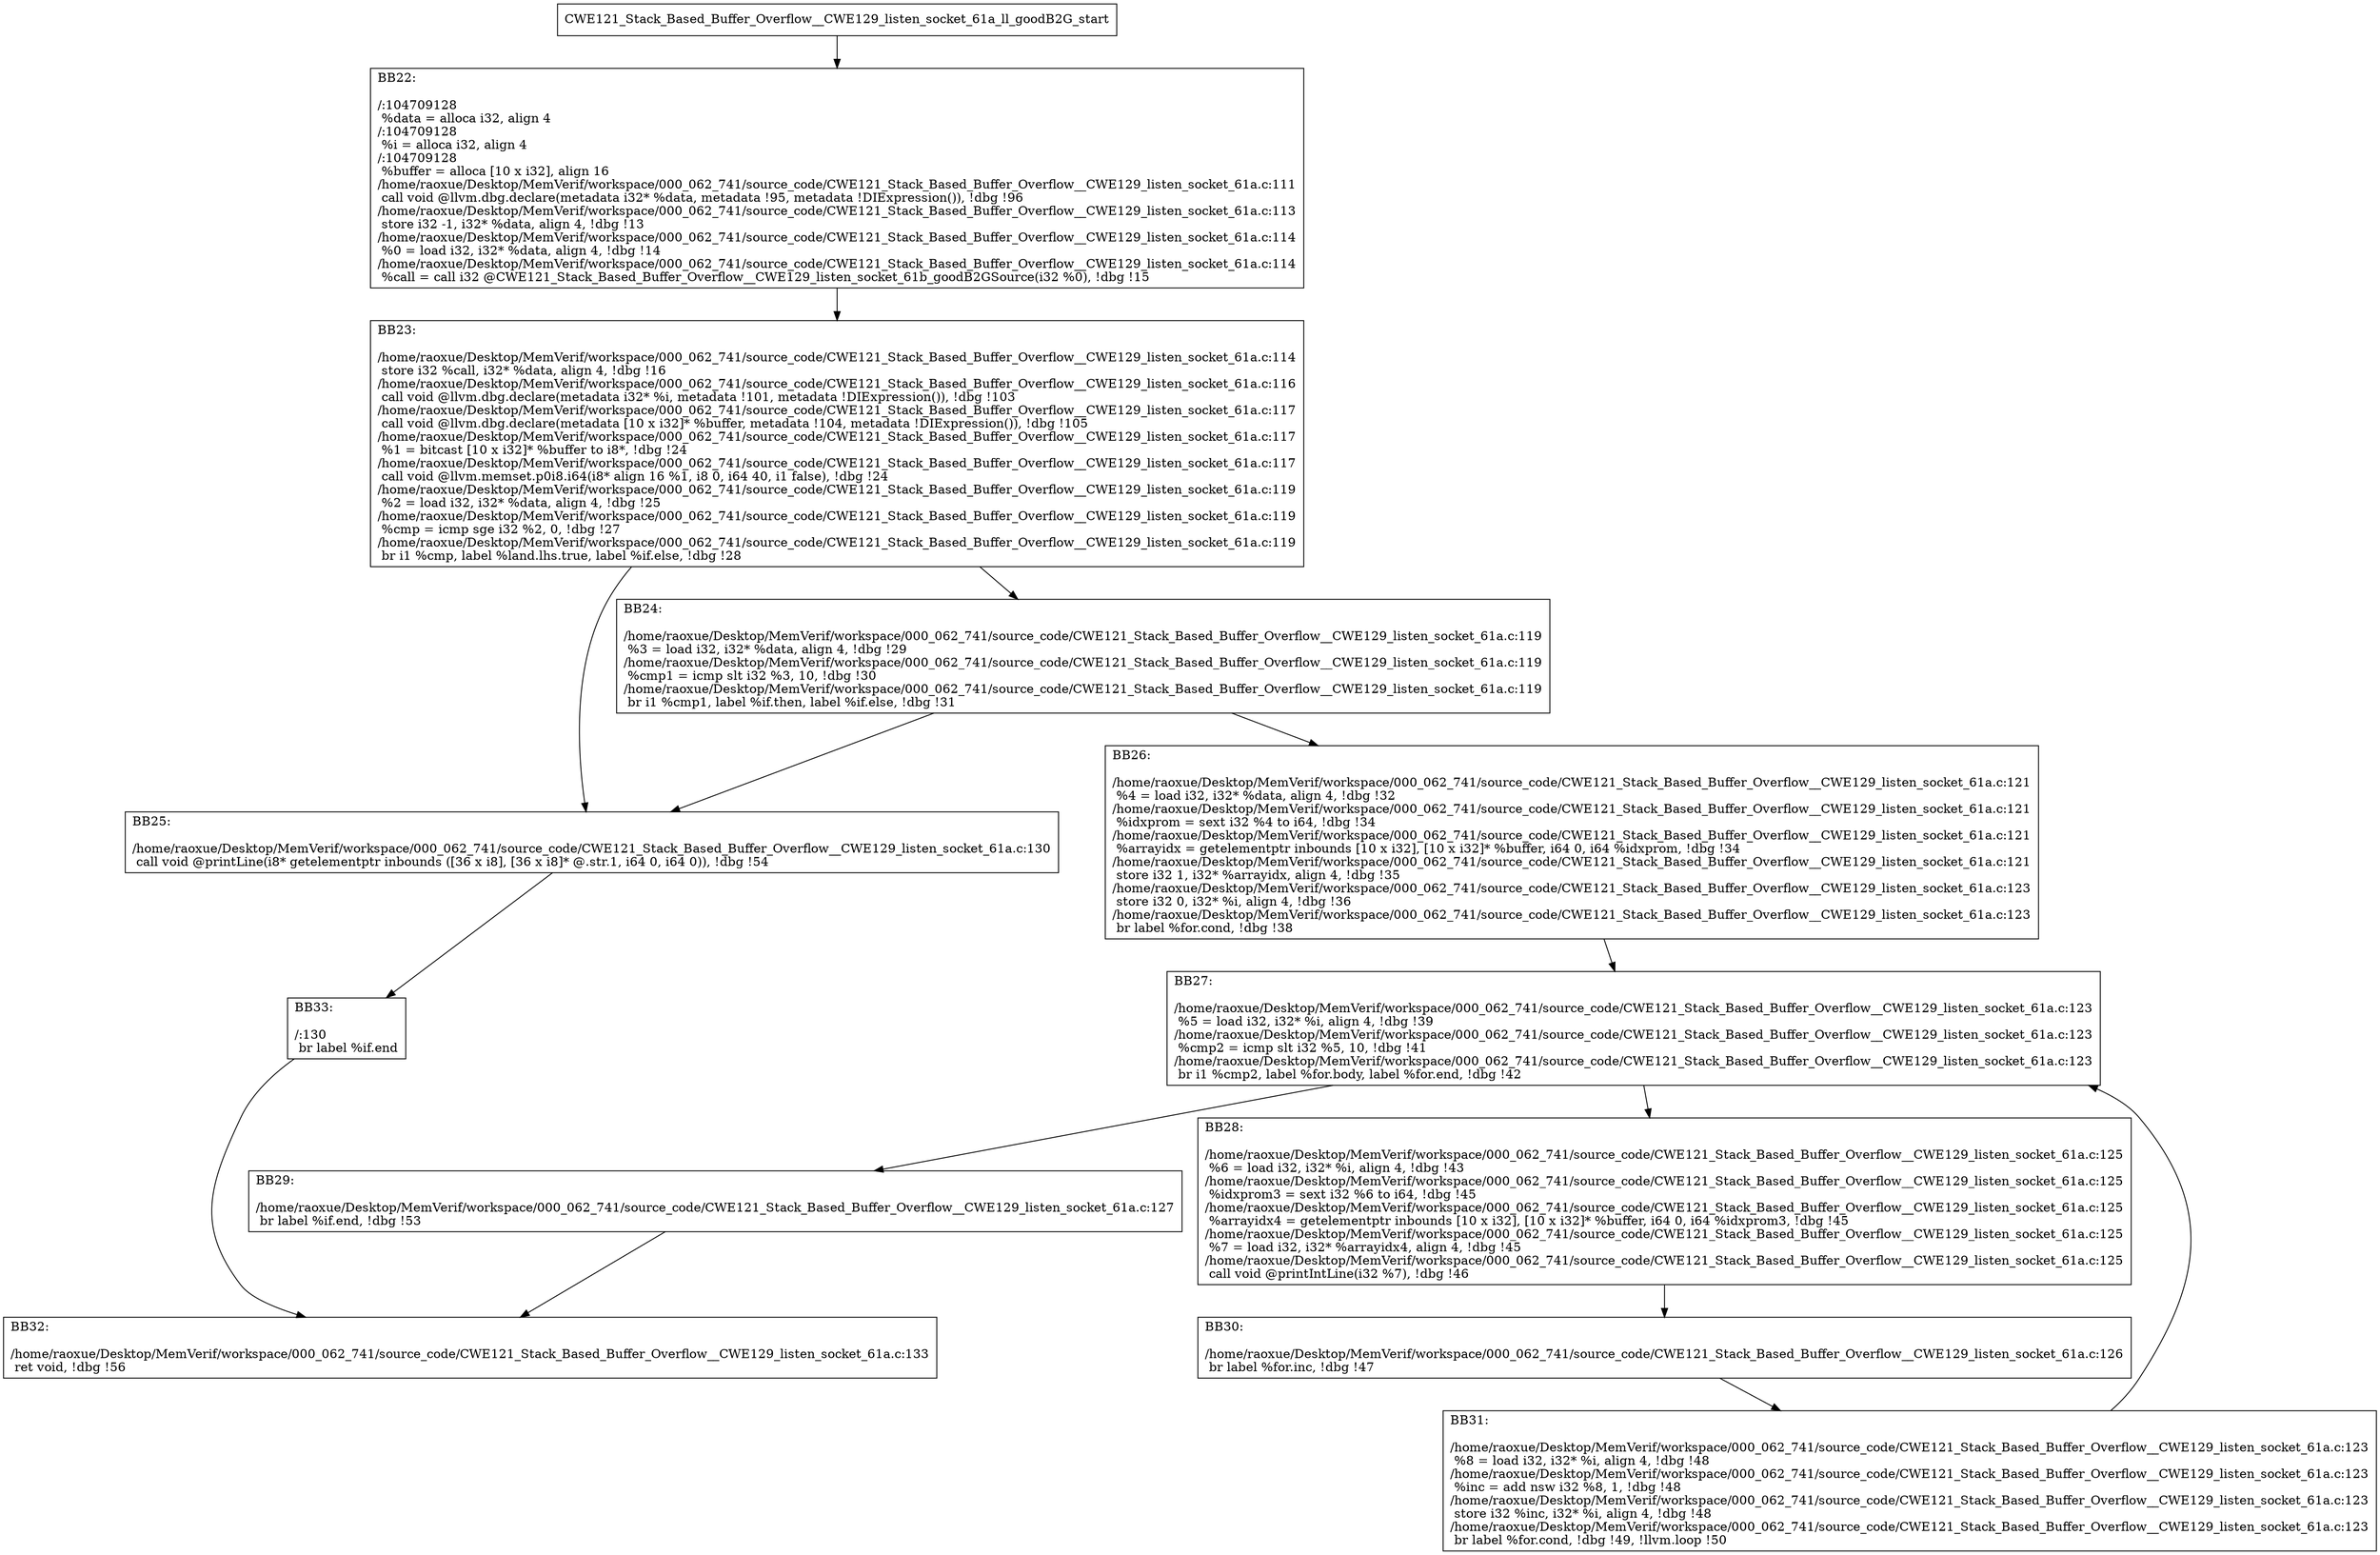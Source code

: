 digraph "CFG for'CWE121_Stack_Based_Buffer_Overflow__CWE129_listen_socket_61a_ll_goodB2G' function" {
	BBCWE121_Stack_Based_Buffer_Overflow__CWE129_listen_socket_61a_ll_goodB2G_start[shape=record,label="{CWE121_Stack_Based_Buffer_Overflow__CWE129_listen_socket_61a_ll_goodB2G_start}"];
	BBCWE121_Stack_Based_Buffer_Overflow__CWE129_listen_socket_61a_ll_goodB2G_start-> CWE121_Stack_Based_Buffer_Overflow__CWE129_listen_socket_61a_ll_goodB2GBB22;
	CWE121_Stack_Based_Buffer_Overflow__CWE129_listen_socket_61a_ll_goodB2GBB22 [shape=record, label="{BB22:\l\l/:104709128\l
  %data = alloca i32, align 4\l
/:104709128\l
  %i = alloca i32, align 4\l
/:104709128\l
  %buffer = alloca [10 x i32], align 16\l
/home/raoxue/Desktop/MemVerif/workspace/000_062_741/source_code/CWE121_Stack_Based_Buffer_Overflow__CWE129_listen_socket_61a.c:111\l
  call void @llvm.dbg.declare(metadata i32* %data, metadata !95, metadata !DIExpression()), !dbg !96\l
/home/raoxue/Desktop/MemVerif/workspace/000_062_741/source_code/CWE121_Stack_Based_Buffer_Overflow__CWE129_listen_socket_61a.c:113\l
  store i32 -1, i32* %data, align 4, !dbg !13\l
/home/raoxue/Desktop/MemVerif/workspace/000_062_741/source_code/CWE121_Stack_Based_Buffer_Overflow__CWE129_listen_socket_61a.c:114\l
  %0 = load i32, i32* %data, align 4, !dbg !14\l
/home/raoxue/Desktop/MemVerif/workspace/000_062_741/source_code/CWE121_Stack_Based_Buffer_Overflow__CWE129_listen_socket_61a.c:114\l
  %call = call i32 @CWE121_Stack_Based_Buffer_Overflow__CWE129_listen_socket_61b_goodB2GSource(i32 %0), !dbg !15\l
}"];
	CWE121_Stack_Based_Buffer_Overflow__CWE129_listen_socket_61a_ll_goodB2GBB22-> CWE121_Stack_Based_Buffer_Overflow__CWE129_listen_socket_61a_ll_goodB2GBB23;
	CWE121_Stack_Based_Buffer_Overflow__CWE129_listen_socket_61a_ll_goodB2GBB23 [shape=record, label="{BB23:\l\l/home/raoxue/Desktop/MemVerif/workspace/000_062_741/source_code/CWE121_Stack_Based_Buffer_Overflow__CWE129_listen_socket_61a.c:114\l
  store i32 %call, i32* %data, align 4, !dbg !16\l
/home/raoxue/Desktop/MemVerif/workspace/000_062_741/source_code/CWE121_Stack_Based_Buffer_Overflow__CWE129_listen_socket_61a.c:116\l
  call void @llvm.dbg.declare(metadata i32* %i, metadata !101, metadata !DIExpression()), !dbg !103\l
/home/raoxue/Desktop/MemVerif/workspace/000_062_741/source_code/CWE121_Stack_Based_Buffer_Overflow__CWE129_listen_socket_61a.c:117\l
  call void @llvm.dbg.declare(metadata [10 x i32]* %buffer, metadata !104, metadata !DIExpression()), !dbg !105\l
/home/raoxue/Desktop/MemVerif/workspace/000_062_741/source_code/CWE121_Stack_Based_Buffer_Overflow__CWE129_listen_socket_61a.c:117\l
  %1 = bitcast [10 x i32]* %buffer to i8*, !dbg !24\l
/home/raoxue/Desktop/MemVerif/workspace/000_062_741/source_code/CWE121_Stack_Based_Buffer_Overflow__CWE129_listen_socket_61a.c:117\l
  call void @llvm.memset.p0i8.i64(i8* align 16 %1, i8 0, i64 40, i1 false), !dbg !24\l
/home/raoxue/Desktop/MemVerif/workspace/000_062_741/source_code/CWE121_Stack_Based_Buffer_Overflow__CWE129_listen_socket_61a.c:119\l
  %2 = load i32, i32* %data, align 4, !dbg !25\l
/home/raoxue/Desktop/MemVerif/workspace/000_062_741/source_code/CWE121_Stack_Based_Buffer_Overflow__CWE129_listen_socket_61a.c:119\l
  %cmp = icmp sge i32 %2, 0, !dbg !27\l
/home/raoxue/Desktop/MemVerif/workspace/000_062_741/source_code/CWE121_Stack_Based_Buffer_Overflow__CWE129_listen_socket_61a.c:119\l
  br i1 %cmp, label %land.lhs.true, label %if.else, !dbg !28\l
}"];
	CWE121_Stack_Based_Buffer_Overflow__CWE129_listen_socket_61a_ll_goodB2GBB23-> CWE121_Stack_Based_Buffer_Overflow__CWE129_listen_socket_61a_ll_goodB2GBB24;
	CWE121_Stack_Based_Buffer_Overflow__CWE129_listen_socket_61a_ll_goodB2GBB23-> CWE121_Stack_Based_Buffer_Overflow__CWE129_listen_socket_61a_ll_goodB2GBB25;
	CWE121_Stack_Based_Buffer_Overflow__CWE129_listen_socket_61a_ll_goodB2GBB24 [shape=record, label="{BB24:\l\l/home/raoxue/Desktop/MemVerif/workspace/000_062_741/source_code/CWE121_Stack_Based_Buffer_Overflow__CWE129_listen_socket_61a.c:119\l
  %3 = load i32, i32* %data, align 4, !dbg !29\l
/home/raoxue/Desktop/MemVerif/workspace/000_062_741/source_code/CWE121_Stack_Based_Buffer_Overflow__CWE129_listen_socket_61a.c:119\l
  %cmp1 = icmp slt i32 %3, 10, !dbg !30\l
/home/raoxue/Desktop/MemVerif/workspace/000_062_741/source_code/CWE121_Stack_Based_Buffer_Overflow__CWE129_listen_socket_61a.c:119\l
  br i1 %cmp1, label %if.then, label %if.else, !dbg !31\l
}"];
	CWE121_Stack_Based_Buffer_Overflow__CWE129_listen_socket_61a_ll_goodB2GBB24-> CWE121_Stack_Based_Buffer_Overflow__CWE129_listen_socket_61a_ll_goodB2GBB26;
	CWE121_Stack_Based_Buffer_Overflow__CWE129_listen_socket_61a_ll_goodB2GBB24-> CWE121_Stack_Based_Buffer_Overflow__CWE129_listen_socket_61a_ll_goodB2GBB25;
	CWE121_Stack_Based_Buffer_Overflow__CWE129_listen_socket_61a_ll_goodB2GBB26 [shape=record, label="{BB26:\l\l/home/raoxue/Desktop/MemVerif/workspace/000_062_741/source_code/CWE121_Stack_Based_Buffer_Overflow__CWE129_listen_socket_61a.c:121\l
  %4 = load i32, i32* %data, align 4, !dbg !32\l
/home/raoxue/Desktop/MemVerif/workspace/000_062_741/source_code/CWE121_Stack_Based_Buffer_Overflow__CWE129_listen_socket_61a.c:121\l
  %idxprom = sext i32 %4 to i64, !dbg !34\l
/home/raoxue/Desktop/MemVerif/workspace/000_062_741/source_code/CWE121_Stack_Based_Buffer_Overflow__CWE129_listen_socket_61a.c:121\l
  %arrayidx = getelementptr inbounds [10 x i32], [10 x i32]* %buffer, i64 0, i64 %idxprom, !dbg !34\l
/home/raoxue/Desktop/MemVerif/workspace/000_062_741/source_code/CWE121_Stack_Based_Buffer_Overflow__CWE129_listen_socket_61a.c:121\l
  store i32 1, i32* %arrayidx, align 4, !dbg !35\l
/home/raoxue/Desktop/MemVerif/workspace/000_062_741/source_code/CWE121_Stack_Based_Buffer_Overflow__CWE129_listen_socket_61a.c:123\l
  store i32 0, i32* %i, align 4, !dbg !36\l
/home/raoxue/Desktop/MemVerif/workspace/000_062_741/source_code/CWE121_Stack_Based_Buffer_Overflow__CWE129_listen_socket_61a.c:123\l
  br label %for.cond, !dbg !38\l
}"];
	CWE121_Stack_Based_Buffer_Overflow__CWE129_listen_socket_61a_ll_goodB2GBB26-> CWE121_Stack_Based_Buffer_Overflow__CWE129_listen_socket_61a_ll_goodB2GBB27;
	CWE121_Stack_Based_Buffer_Overflow__CWE129_listen_socket_61a_ll_goodB2GBB27 [shape=record, label="{BB27:\l\l/home/raoxue/Desktop/MemVerif/workspace/000_062_741/source_code/CWE121_Stack_Based_Buffer_Overflow__CWE129_listen_socket_61a.c:123\l
  %5 = load i32, i32* %i, align 4, !dbg !39\l
/home/raoxue/Desktop/MemVerif/workspace/000_062_741/source_code/CWE121_Stack_Based_Buffer_Overflow__CWE129_listen_socket_61a.c:123\l
  %cmp2 = icmp slt i32 %5, 10, !dbg !41\l
/home/raoxue/Desktop/MemVerif/workspace/000_062_741/source_code/CWE121_Stack_Based_Buffer_Overflow__CWE129_listen_socket_61a.c:123\l
  br i1 %cmp2, label %for.body, label %for.end, !dbg !42\l
}"];
	CWE121_Stack_Based_Buffer_Overflow__CWE129_listen_socket_61a_ll_goodB2GBB27-> CWE121_Stack_Based_Buffer_Overflow__CWE129_listen_socket_61a_ll_goodB2GBB28;
	CWE121_Stack_Based_Buffer_Overflow__CWE129_listen_socket_61a_ll_goodB2GBB27-> CWE121_Stack_Based_Buffer_Overflow__CWE129_listen_socket_61a_ll_goodB2GBB29;
	CWE121_Stack_Based_Buffer_Overflow__CWE129_listen_socket_61a_ll_goodB2GBB28 [shape=record, label="{BB28:\l\l/home/raoxue/Desktop/MemVerif/workspace/000_062_741/source_code/CWE121_Stack_Based_Buffer_Overflow__CWE129_listen_socket_61a.c:125\l
  %6 = load i32, i32* %i, align 4, !dbg !43\l
/home/raoxue/Desktop/MemVerif/workspace/000_062_741/source_code/CWE121_Stack_Based_Buffer_Overflow__CWE129_listen_socket_61a.c:125\l
  %idxprom3 = sext i32 %6 to i64, !dbg !45\l
/home/raoxue/Desktop/MemVerif/workspace/000_062_741/source_code/CWE121_Stack_Based_Buffer_Overflow__CWE129_listen_socket_61a.c:125\l
  %arrayidx4 = getelementptr inbounds [10 x i32], [10 x i32]* %buffer, i64 0, i64 %idxprom3, !dbg !45\l
/home/raoxue/Desktop/MemVerif/workspace/000_062_741/source_code/CWE121_Stack_Based_Buffer_Overflow__CWE129_listen_socket_61a.c:125\l
  %7 = load i32, i32* %arrayidx4, align 4, !dbg !45\l
/home/raoxue/Desktop/MemVerif/workspace/000_062_741/source_code/CWE121_Stack_Based_Buffer_Overflow__CWE129_listen_socket_61a.c:125\l
  call void @printIntLine(i32 %7), !dbg !46\l
}"];
	CWE121_Stack_Based_Buffer_Overflow__CWE129_listen_socket_61a_ll_goodB2GBB28-> CWE121_Stack_Based_Buffer_Overflow__CWE129_listen_socket_61a_ll_goodB2GBB30;
	CWE121_Stack_Based_Buffer_Overflow__CWE129_listen_socket_61a_ll_goodB2GBB30 [shape=record, label="{BB30:\l\l/home/raoxue/Desktop/MemVerif/workspace/000_062_741/source_code/CWE121_Stack_Based_Buffer_Overflow__CWE129_listen_socket_61a.c:126\l
  br label %for.inc, !dbg !47\l
}"];
	CWE121_Stack_Based_Buffer_Overflow__CWE129_listen_socket_61a_ll_goodB2GBB30-> CWE121_Stack_Based_Buffer_Overflow__CWE129_listen_socket_61a_ll_goodB2GBB31;
	CWE121_Stack_Based_Buffer_Overflow__CWE129_listen_socket_61a_ll_goodB2GBB31 [shape=record, label="{BB31:\l\l/home/raoxue/Desktop/MemVerif/workspace/000_062_741/source_code/CWE121_Stack_Based_Buffer_Overflow__CWE129_listen_socket_61a.c:123\l
  %8 = load i32, i32* %i, align 4, !dbg !48\l
/home/raoxue/Desktop/MemVerif/workspace/000_062_741/source_code/CWE121_Stack_Based_Buffer_Overflow__CWE129_listen_socket_61a.c:123\l
  %inc = add nsw i32 %8, 1, !dbg !48\l
/home/raoxue/Desktop/MemVerif/workspace/000_062_741/source_code/CWE121_Stack_Based_Buffer_Overflow__CWE129_listen_socket_61a.c:123\l
  store i32 %inc, i32* %i, align 4, !dbg !48\l
/home/raoxue/Desktop/MemVerif/workspace/000_062_741/source_code/CWE121_Stack_Based_Buffer_Overflow__CWE129_listen_socket_61a.c:123\l
  br label %for.cond, !dbg !49, !llvm.loop !50\l
}"];
	CWE121_Stack_Based_Buffer_Overflow__CWE129_listen_socket_61a_ll_goodB2GBB31-> CWE121_Stack_Based_Buffer_Overflow__CWE129_listen_socket_61a_ll_goodB2GBB27;
	CWE121_Stack_Based_Buffer_Overflow__CWE129_listen_socket_61a_ll_goodB2GBB29 [shape=record, label="{BB29:\l\l/home/raoxue/Desktop/MemVerif/workspace/000_062_741/source_code/CWE121_Stack_Based_Buffer_Overflow__CWE129_listen_socket_61a.c:127\l
  br label %if.end, !dbg !53\l
}"];
	CWE121_Stack_Based_Buffer_Overflow__CWE129_listen_socket_61a_ll_goodB2GBB29-> CWE121_Stack_Based_Buffer_Overflow__CWE129_listen_socket_61a_ll_goodB2GBB32;
	CWE121_Stack_Based_Buffer_Overflow__CWE129_listen_socket_61a_ll_goodB2GBB25 [shape=record, label="{BB25:\l\l/home/raoxue/Desktop/MemVerif/workspace/000_062_741/source_code/CWE121_Stack_Based_Buffer_Overflow__CWE129_listen_socket_61a.c:130\l
  call void @printLine(i8* getelementptr inbounds ([36 x i8], [36 x i8]* @.str.1, i64 0, i64 0)), !dbg !54\l
}"];
	CWE121_Stack_Based_Buffer_Overflow__CWE129_listen_socket_61a_ll_goodB2GBB25-> CWE121_Stack_Based_Buffer_Overflow__CWE129_listen_socket_61a_ll_goodB2GBB33;
	CWE121_Stack_Based_Buffer_Overflow__CWE129_listen_socket_61a_ll_goodB2GBB33 [shape=record, label="{BB33:\l\l/:130\l
  br label %if.end\l
}"];
	CWE121_Stack_Based_Buffer_Overflow__CWE129_listen_socket_61a_ll_goodB2GBB33-> CWE121_Stack_Based_Buffer_Overflow__CWE129_listen_socket_61a_ll_goodB2GBB32;
	CWE121_Stack_Based_Buffer_Overflow__CWE129_listen_socket_61a_ll_goodB2GBB32 [shape=record, label="{BB32:\l\l/home/raoxue/Desktop/MemVerif/workspace/000_062_741/source_code/CWE121_Stack_Based_Buffer_Overflow__CWE129_listen_socket_61a.c:133\l
  ret void, !dbg !56\l
}"];
}
